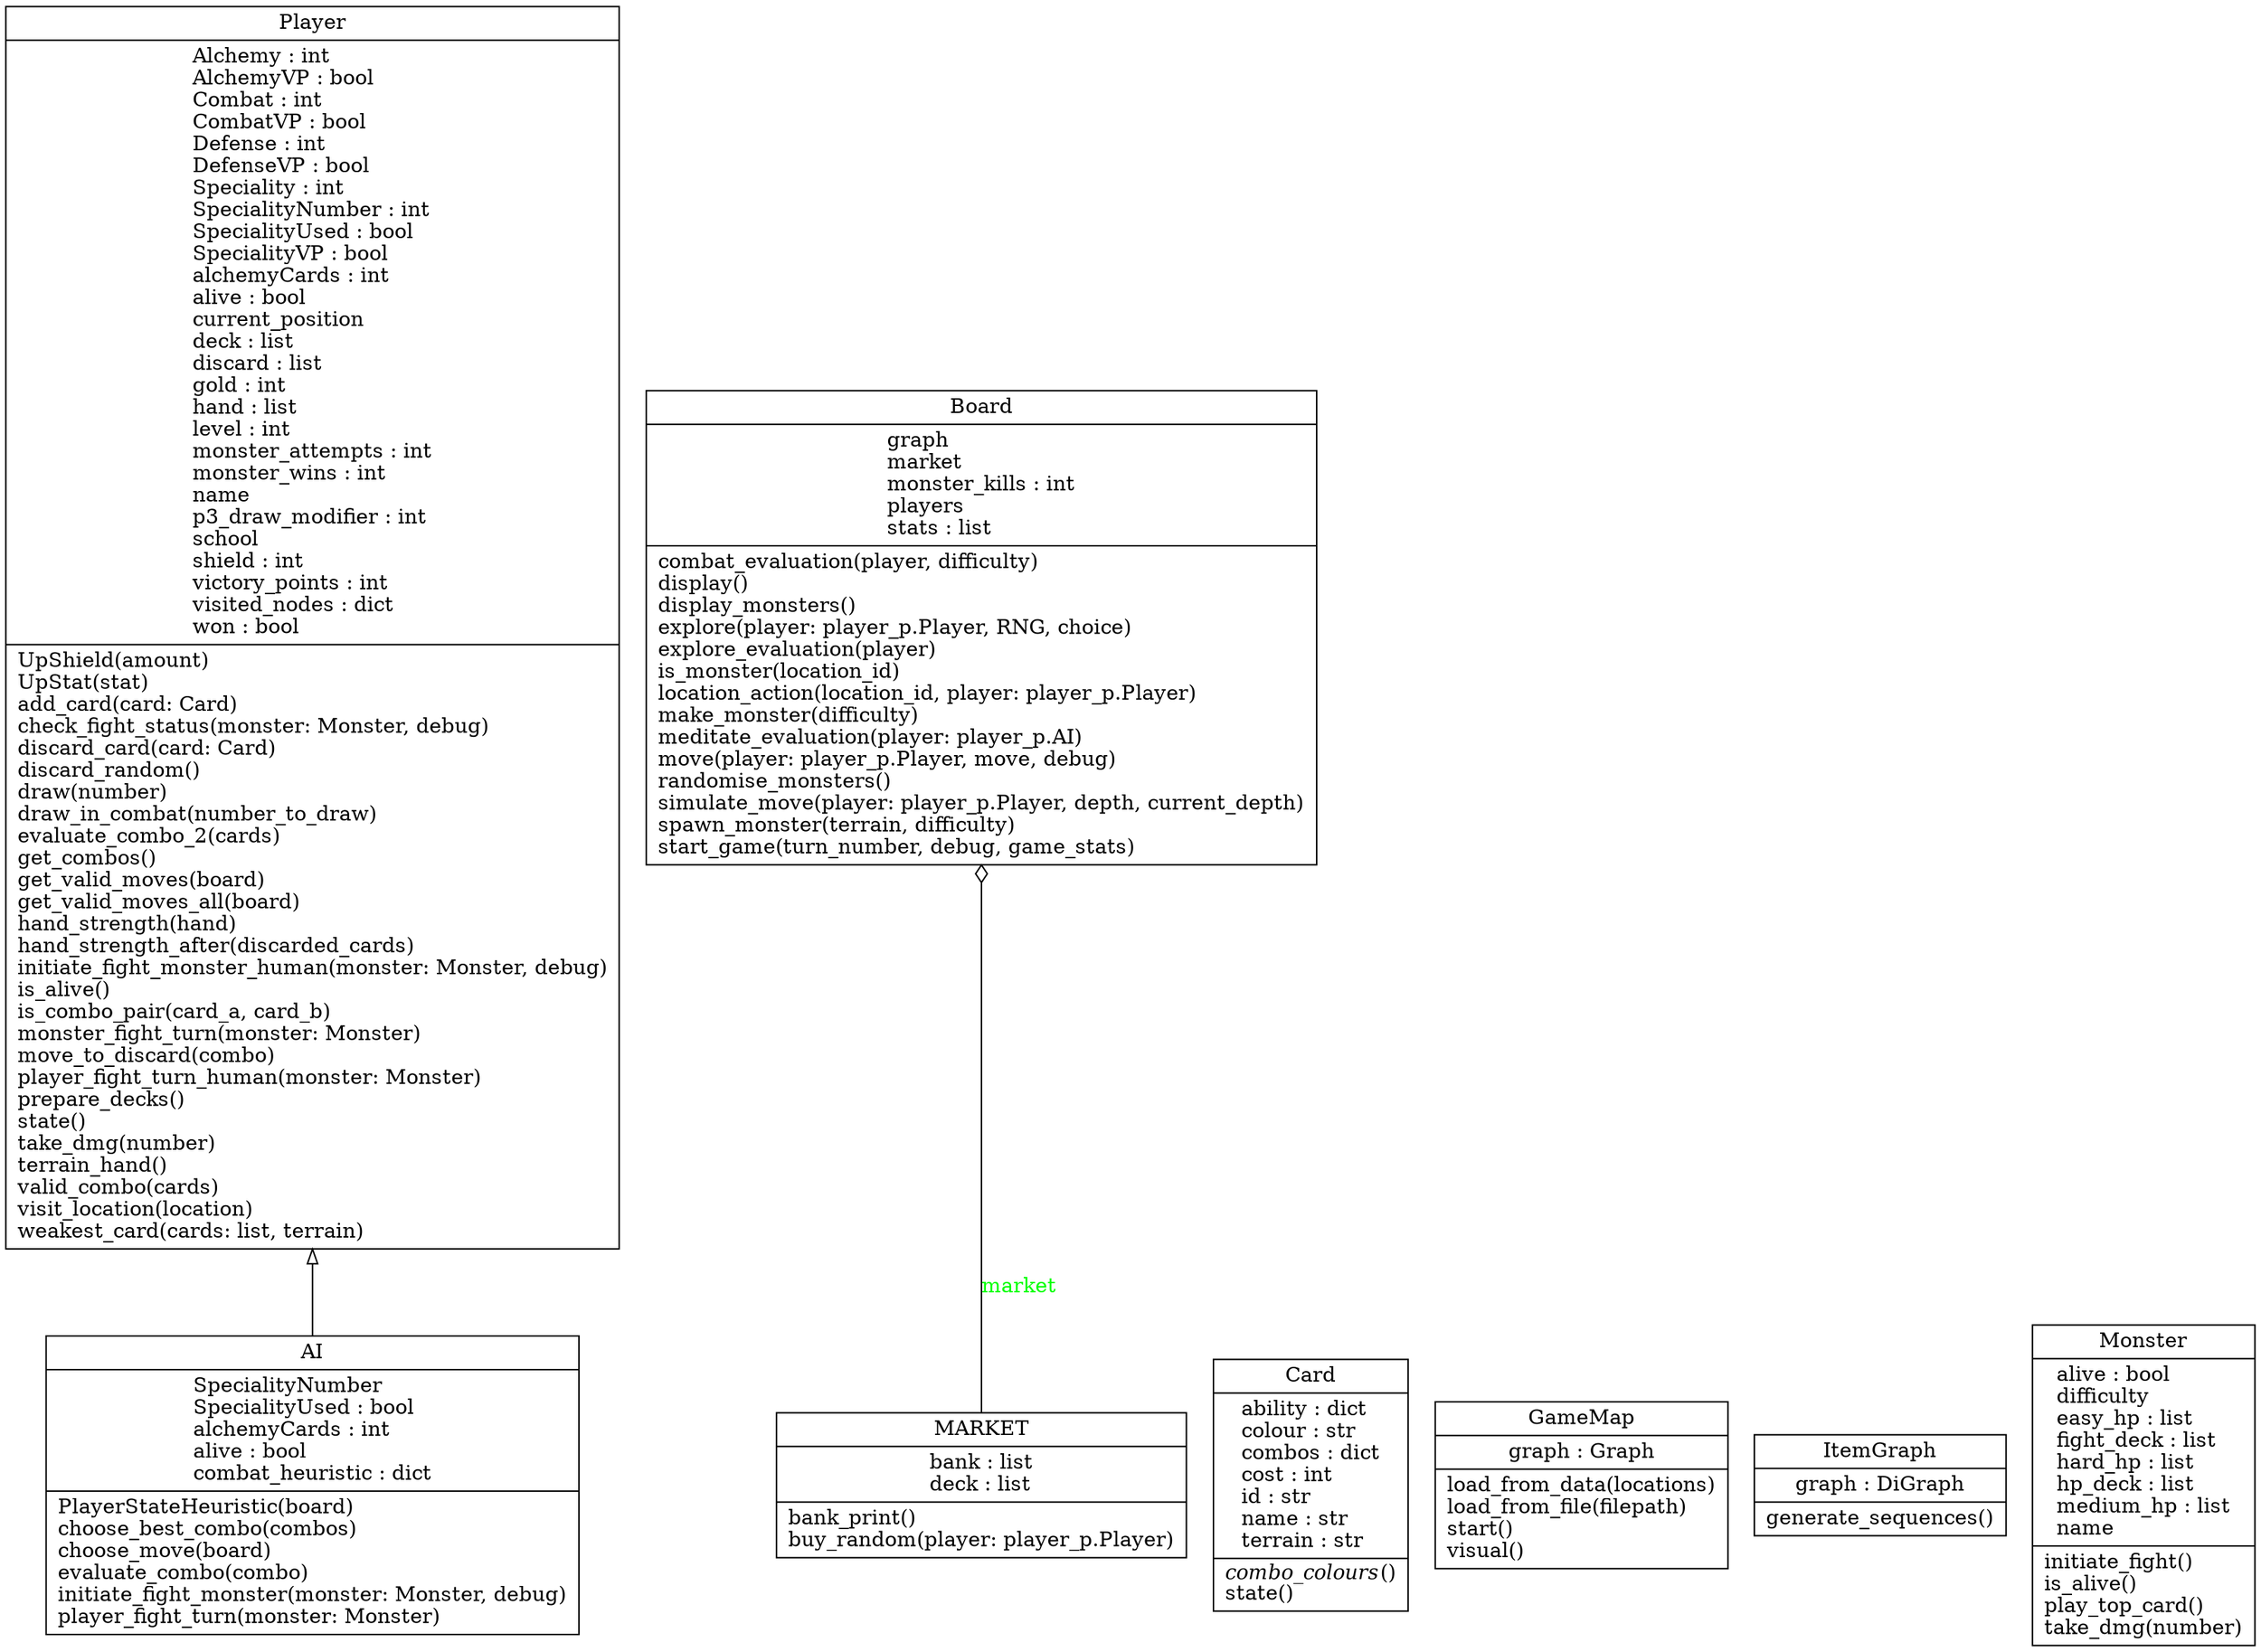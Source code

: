 digraph "classes" {
rankdir=BT
charset="utf-8"
"main.player_p.AI" [color="black", fontcolor="black", label=<{AI|SpecialityNumber<br ALIGN="LEFT"/>SpecialityUsed : bool<br ALIGN="LEFT"/>alchemyCards : int<br ALIGN="LEFT"/>alive : bool<br ALIGN="LEFT"/>combat_heuristic : dict<br ALIGN="LEFT"/>|PlayerStateHeuristic(board)<br ALIGN="LEFT"/>choose_best_combo(combos)<br ALIGN="LEFT"/>choose_move(board)<br ALIGN="LEFT"/>evaluate_combo(combo)<br ALIGN="LEFT"/>initiate_fight_monster(monster: Monster, debug)<br ALIGN="LEFT"/>player_fight_turn(monster: Monster)<br ALIGN="LEFT"/>}>, shape="record", style="solid"];
"main.board.Board" [color="black", fontcolor="black", label=<{Board|graph<br ALIGN="LEFT"/>market<br ALIGN="LEFT"/>monster_kills : int<br ALIGN="LEFT"/>players<br ALIGN="LEFT"/>stats : list<br ALIGN="LEFT"/>|combat_evaluation(player, difficulty)<br ALIGN="LEFT"/>display()<br ALIGN="LEFT"/>display_monsters()<br ALIGN="LEFT"/>explore(player: player_p.Player, RNG, choice)<br ALIGN="LEFT"/>explore_evaluation(player)<br ALIGN="LEFT"/>is_monster(location_id)<br ALIGN="LEFT"/>location_action(location_id, player: player_p.Player)<br ALIGN="LEFT"/>make_monster(difficulty)<br ALIGN="LEFT"/>meditate_evaluation(player: player_p.AI)<br ALIGN="LEFT"/>move(player: player_p.Player, move, debug)<br ALIGN="LEFT"/>randomise_monsters()<br ALIGN="LEFT"/>simulate_move(player: player_p.Player, depth, current_depth)<br ALIGN="LEFT"/>spawn_monster(terrain, difficulty)<br ALIGN="LEFT"/>start_game(turn_number, debug, game_stats)<br ALIGN="LEFT"/>}>, shape="record", style="solid"];
"main.card.Card" [color="black", fontcolor="black", label=<{Card|ability : dict<br ALIGN="LEFT"/>colour : str<br ALIGN="LEFT"/>combos : dict<br ALIGN="LEFT"/>cost : int<br ALIGN="LEFT"/>id : str<br ALIGN="LEFT"/>name : str<br ALIGN="LEFT"/>terrain : str<br ALIGN="LEFT"/>|<I>combo_colours</I>()<br ALIGN="LEFT"/>state()<br ALIGN="LEFT"/>}>, shape="record", style="solid"];
"main.locations.GameMap" [color="black", fontcolor="black", label=<{GameMap|graph : Graph<br ALIGN="LEFT"/>|load_from_data(locations)<br ALIGN="LEFT"/>load_from_file(filepath)<br ALIGN="LEFT"/>start()<br ALIGN="LEFT"/>visual()<br ALIGN="LEFT"/>}>, shape="record", style="solid"];
"main.card.ItemGraph" [color="black", fontcolor="black", label=<{ItemGraph|graph : DiGraph<br ALIGN="LEFT"/>|generate_sequences()<br ALIGN="LEFT"/>}>, shape="record", style="solid"];
"main.board.MARKET" [color="black", fontcolor="black", label=<{MARKET|bank : list<br ALIGN="LEFT"/>deck : list<br ALIGN="LEFT"/>|bank_print()<br ALIGN="LEFT"/>buy_random(player: player_p.Player)<br ALIGN="LEFT"/>}>, shape="record", style="solid"];
"main.player_p.Monster" [color="black", fontcolor="black", label=<{Monster|alive : bool<br ALIGN="LEFT"/>difficulty<br ALIGN="LEFT"/>easy_hp : list<br ALIGN="LEFT"/>fight_deck : list<br ALIGN="LEFT"/>hard_hp : list<br ALIGN="LEFT"/>hp_deck : list<br ALIGN="LEFT"/>medium_hp : list<br ALIGN="LEFT"/>name<br ALIGN="LEFT"/>|initiate_fight()<br ALIGN="LEFT"/>is_alive()<br ALIGN="LEFT"/>play_top_card()<br ALIGN="LEFT"/>take_dmg(number)<br ALIGN="LEFT"/>}>, shape="record", style="solid"];
"main.player_p.Player" [color="black", fontcolor="black", label=<{Player|Alchemy : int<br ALIGN="LEFT"/>AlchemyVP : bool<br ALIGN="LEFT"/>Combat : int<br ALIGN="LEFT"/>CombatVP : bool<br ALIGN="LEFT"/>Defense : int<br ALIGN="LEFT"/>DefenseVP : bool<br ALIGN="LEFT"/>Speciality : int<br ALIGN="LEFT"/>SpecialityNumber : int<br ALIGN="LEFT"/>SpecialityUsed : bool<br ALIGN="LEFT"/>SpecialityVP : bool<br ALIGN="LEFT"/>alchemyCards : int<br ALIGN="LEFT"/>alive : bool<br ALIGN="LEFT"/>current_position<br ALIGN="LEFT"/>deck : list<br ALIGN="LEFT"/>discard : list<br ALIGN="LEFT"/>gold : int<br ALIGN="LEFT"/>hand : list<br ALIGN="LEFT"/>level : int<br ALIGN="LEFT"/>monster_attempts : int<br ALIGN="LEFT"/>monster_wins : int<br ALIGN="LEFT"/>name<br ALIGN="LEFT"/>p3_draw_modifier : int<br ALIGN="LEFT"/>school<br ALIGN="LEFT"/>shield : int<br ALIGN="LEFT"/>victory_points : int<br ALIGN="LEFT"/>visited_nodes : dict<br ALIGN="LEFT"/>won : bool<br ALIGN="LEFT"/>|UpShield(amount)<br ALIGN="LEFT"/>UpStat(stat)<br ALIGN="LEFT"/>add_card(card: Card)<br ALIGN="LEFT"/>check_fight_status(monster: Monster, debug)<br ALIGN="LEFT"/>discard_card(card: Card)<br ALIGN="LEFT"/>discard_random()<br ALIGN="LEFT"/>draw(number)<br ALIGN="LEFT"/>draw_in_combat(number_to_draw)<br ALIGN="LEFT"/>evaluate_combo_2(cards)<br ALIGN="LEFT"/>get_combos()<br ALIGN="LEFT"/>get_valid_moves(board)<br ALIGN="LEFT"/>get_valid_moves_all(board)<br ALIGN="LEFT"/>hand_strength(hand)<br ALIGN="LEFT"/>hand_strength_after(discarded_cards)<br ALIGN="LEFT"/>initiate_fight_monster_human(monster: Monster, debug)<br ALIGN="LEFT"/>is_alive()<br ALIGN="LEFT"/>is_combo_pair(card_a, card_b)<br ALIGN="LEFT"/>monster_fight_turn(monster: Monster)<br ALIGN="LEFT"/>move_to_discard(combo)<br ALIGN="LEFT"/>player_fight_turn_human(monster: Monster)<br ALIGN="LEFT"/>prepare_decks()<br ALIGN="LEFT"/>state()<br ALIGN="LEFT"/>take_dmg(number)<br ALIGN="LEFT"/>terrain_hand()<br ALIGN="LEFT"/>valid_combo(cards)<br ALIGN="LEFT"/>visit_location(location)<br ALIGN="LEFT"/>weakest_card(cards: list, terrain)<br ALIGN="LEFT"/>}>, shape="record", style="solid"];
"main.player_p.AI" -> "main.player_p.Player" [arrowhead="empty", arrowtail="none"];
"main.board.MARKET" -> "main.board.Board" [arrowhead="odiamond", arrowtail="none", fontcolor="green", label="market", style="solid"];
}
